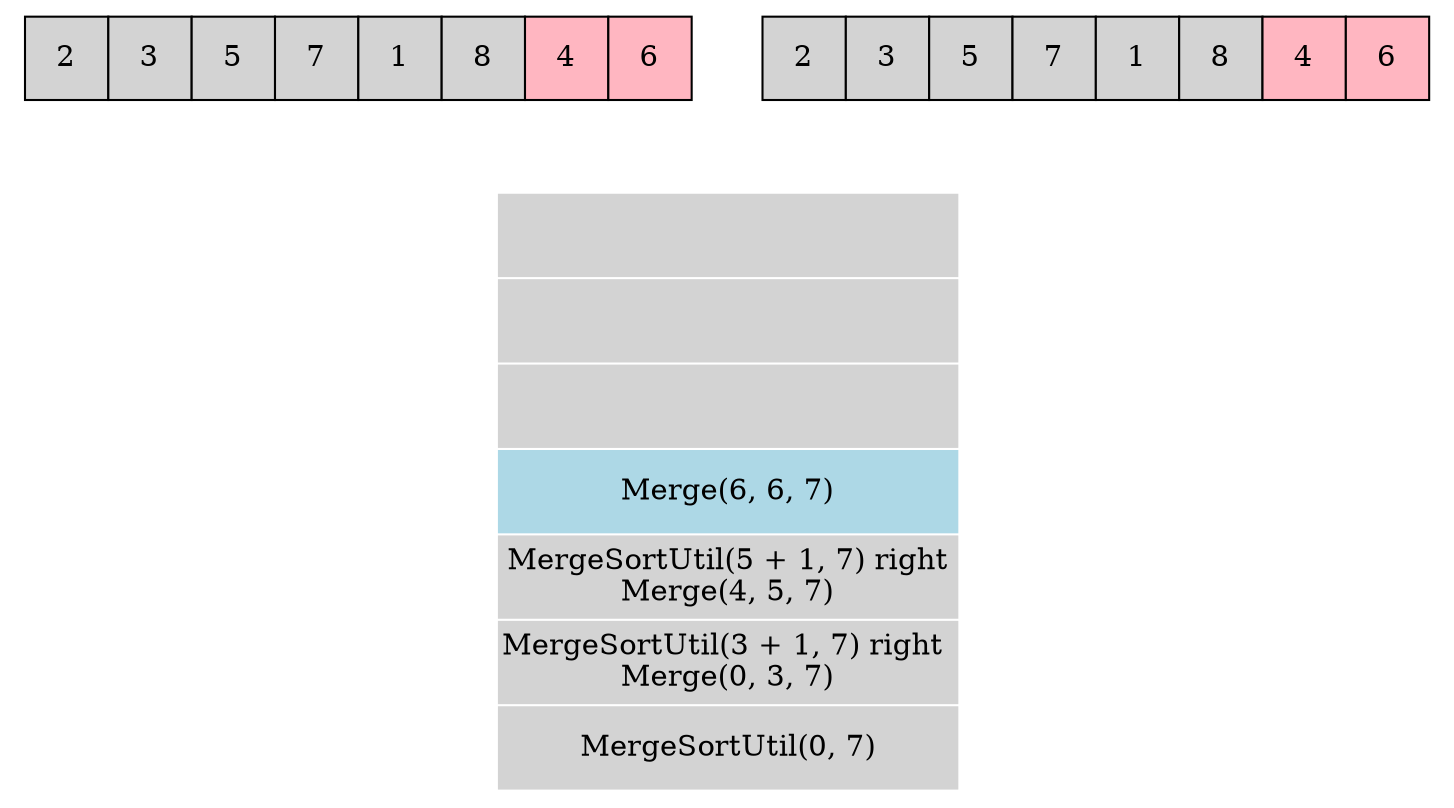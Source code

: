 digraph G
{
    node1
        [
        shape = none
            label = <<table border="0" cellspacing="0">
            <tr>
            <td port="arr0" width="40" height="40" bgcolor="lightgray" border="1">2</td>
            <td port="arr1" width="40" height="40" bgcolor="lightgray" border="1">3</td>
            <td port="arr2" width="40" height="40" bgcolor="lightgray" border="1">5</td>
            <td port="arr3" width="40" height="40" bgcolor="lightgray" border="1">7</td>
            <td port="arr4" width="40" height="40" bgcolor="lightgray" border="1">1</td>
            <td port="arr5" width="40" height="40" bgcolor="lightgray" border="1">8</td>
            <td port="arr6" width="40" height="40" bgcolor="lightpink" border="1">4</td>
            <td port="arr7" width="40" height="40" bgcolor="lightpink" border="1">6</td>
            </tr>
            </table>>
        ]
    node2
    [
        shape = none
            label = <<table border="0" cellspacing="0">
            <tr>
            <td port="tempArr0" width="40" height="40" bgcolor="lightgray" border="1">2</td>
            <td port="tempArr1" width="40" height="40" bgcolor="lightgray" border="1">3</td>
            <td port="tempArr2" width="40" height="40" bgcolor="lightgray" border="1">5</td>
            <td port="tempArr3" width="40" height="40" bgcolor="lightgray" border="1">7</td>
            <td port="tempArr4" width="40" height="40" bgcolor="lightgray" border="1">1</td>
            <td port="tempArr5" width="40" height="40" bgcolor="lightgray" border="1">8</td>
            <td port="tempArr6" width="40" height="40" bgcolor="lightpink" border="1">4</td>
            <td port="tempArr7" width="40" height="40" bgcolor="lightpink" border="1">6</td>
            </tr>
            </table>>
    ]
    node3
    [
        shape = none
            label = <<table border="0" cellspacing="1">
            <tr><td port="code1" height="40" bgcolor="lightgray"></td></tr>
            <tr><td port="code2" height="40" bgcolor="lightgray"></td></tr>
            <tr><td port="code3" height="40" bgcolor="lightgray"></td></tr>
            <tr><td port="code4" height="40" bgcolor="lightblue">Merge(6, 6, 7)</td></tr>
            <tr><td port="code5" height="40" bgcolor="lightgray">MergeSortUtil(5 + 1, 7) right<br/>Merge(4, 5, 7)</td></tr>
            <tr><td port="code6" height="40" bgcolor="lightgray">MergeSortUtil(3 + 1, 7) right <br/>Merge(0, 3, 7)<br/></td></tr>
            <tr><td port="code7" height="40" bgcolor="lightgray">MergeSortUtil(0, 7)</td></tr>
            </table>>
    ]
    edge[style=invis]
    subgraph sb1 {peripheries=0 node1 -> node3}
    subgraph sb2 {peripheries=0 node2 -> node3}
}
